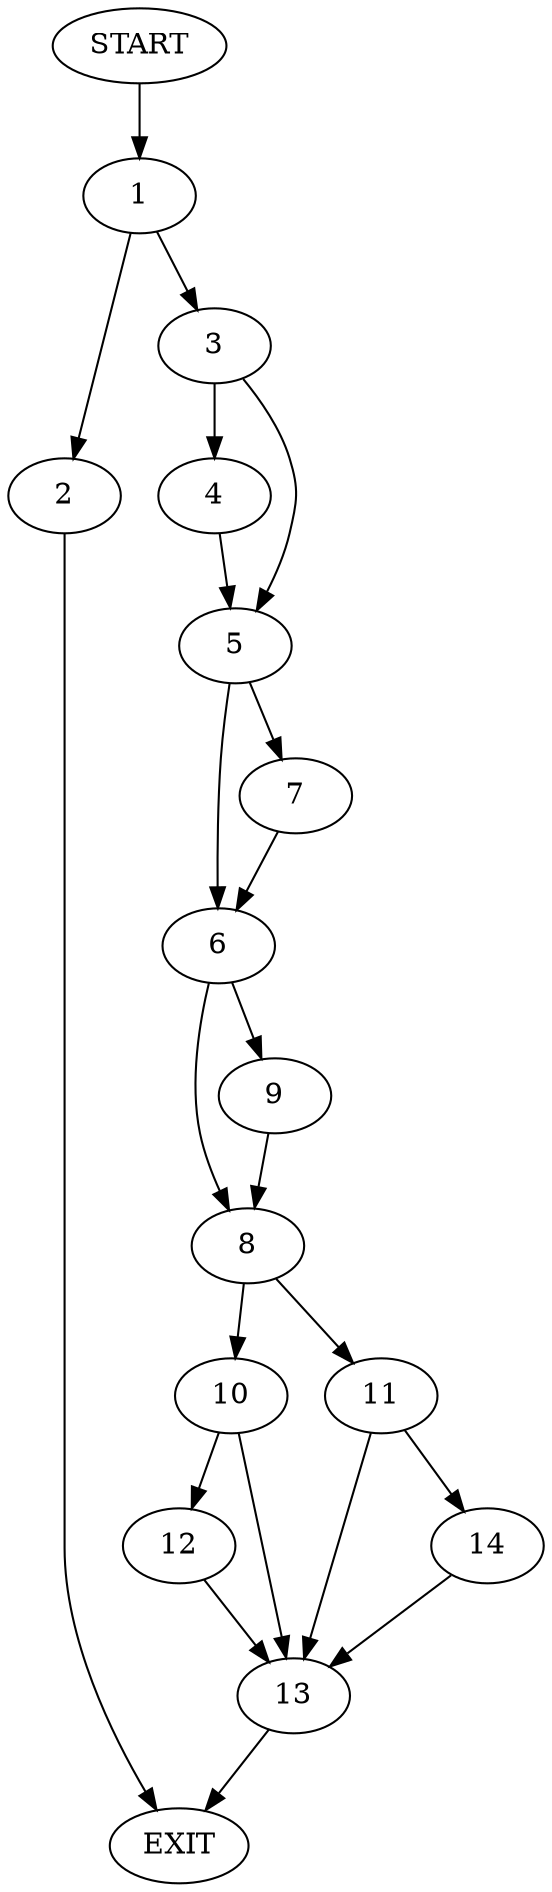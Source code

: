 digraph {
0 [label="START"]
15 [label="EXIT"]
0 -> 1
1 -> 2
1 -> 3
2 -> 15
3 -> 4
3 -> 5
5 -> 6
5 -> 7
4 -> 5
7 -> 6
6 -> 8
6 -> 9
9 -> 8
8 -> 10
8 -> 11
10 -> 12
10 -> 13
11 -> 13
11 -> 14
13 -> 15
12 -> 13
14 -> 13
}
